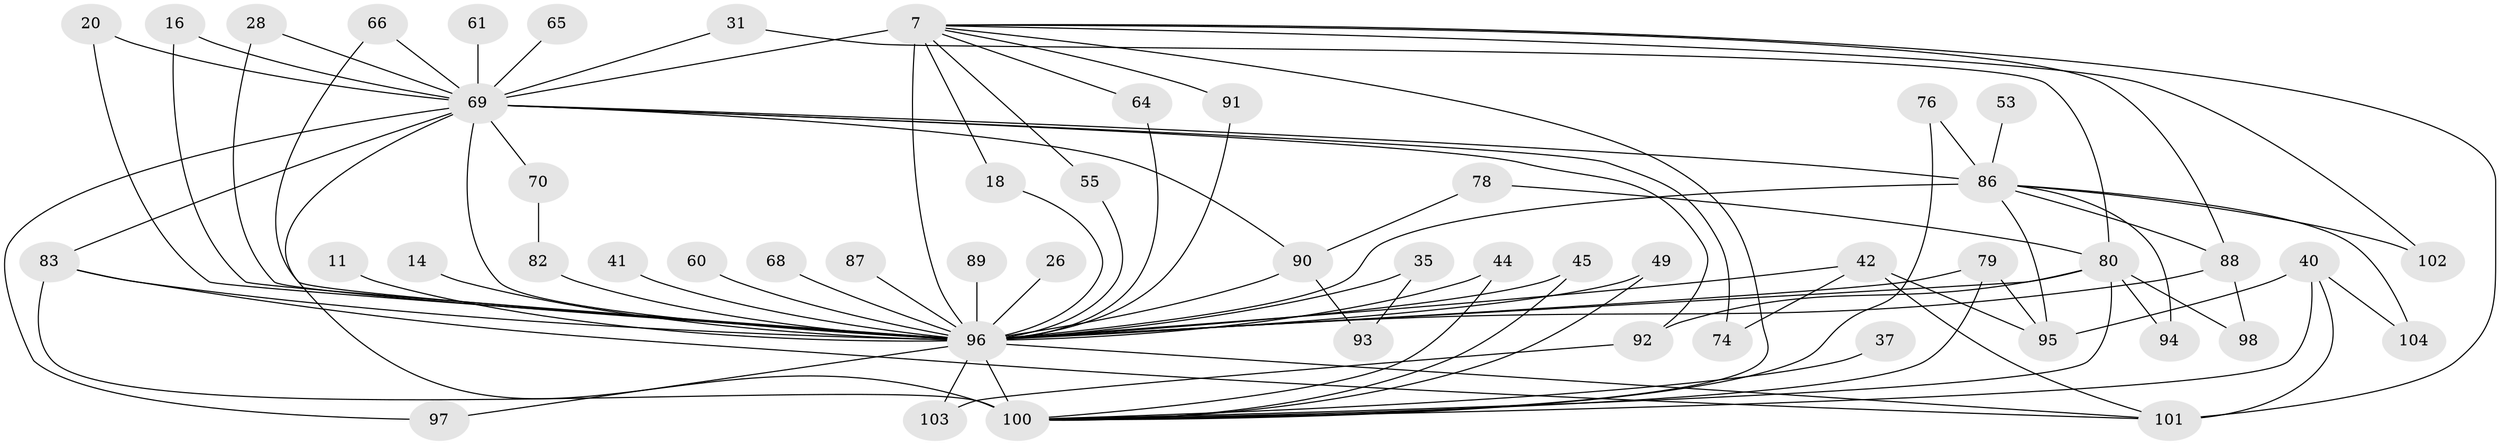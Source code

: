 // original degree distribution, {18: 0.009615384615384616, 22: 0.009615384615384616, 25: 0.009615384615384616, 23: 0.019230769230769232, 16: 0.009615384615384616, 27: 0.009615384615384616, 13: 0.009615384615384616, 19: 0.009615384615384616, 15: 0.009615384615384616, 2: 0.5480769230769231, 6: 0.038461538461538464, 4: 0.057692307692307696, 3: 0.18269230769230768, 11: 0.009615384615384616, 5: 0.0673076923076923}
// Generated by graph-tools (version 1.1) at 2025/46/03/04/25 21:46:20]
// undirected, 52 vertices, 93 edges
graph export_dot {
graph [start="1"]
  node [color=gray90,style=filled];
  7 [super="+5"];
  11;
  14;
  16;
  18;
  20;
  26;
  28;
  31;
  35;
  37;
  40 [super="+13"];
  41;
  42 [super="+33"];
  44;
  45;
  49;
  53;
  55;
  60;
  61 [super="+57"];
  64;
  65;
  66;
  68;
  69 [super="+56+51"];
  70;
  74;
  76;
  78;
  79 [super="+39"];
  80 [super="+67+23"];
  82;
  83 [super="+73"];
  86 [super="+71"];
  87 [super="+29"];
  88 [super="+58"];
  89;
  90 [super="+43+72+59"];
  91;
  92 [super="+85"];
  93;
  94;
  95 [super="+84"];
  96 [super="+24+30+77+6"];
  97;
  98;
  100 [super="+81+99"];
  101 [super="+52+54+63"];
  102;
  103 [super="+36"];
  104;
  7 -- 102;
  7 -- 64;
  7 -- 18;
  7 -- 91;
  7 -- 101 [weight=2];
  7 -- 55;
  7 -- 96 [weight=10];
  7 -- 100 [weight=4];
  7 -- 69 [weight=4];
  7 -- 88 [weight=2];
  11 -- 96 [weight=2];
  14 -- 96 [weight=3];
  16 -- 69;
  16 -- 96;
  18 -- 96;
  20 -- 69;
  20 -- 96;
  26 -- 96 [weight=2];
  28 -- 96;
  28 -- 69;
  31 -- 80;
  31 -- 69;
  35 -- 93;
  35 -- 96 [weight=2];
  37 -- 100 [weight=2];
  40 -- 104;
  40 -- 95;
  40 -- 100 [weight=3];
  40 -- 101;
  41 -- 96 [weight=2];
  42 -- 74;
  42 -- 96 [weight=3];
  42 -- 101;
  42 -- 95;
  44 -- 100;
  44 -- 96;
  45 -- 96;
  45 -- 100;
  49 -- 96;
  49 -- 100;
  53 -- 86;
  55 -- 96;
  60 -- 96 [weight=2];
  61 -- 69 [weight=3];
  64 -- 96;
  65 -- 69 [weight=2];
  66 -- 69;
  66 -- 96;
  68 -- 96;
  69 -- 96 [weight=13];
  69 -- 70 [weight=2];
  69 -- 74;
  69 -- 90 [weight=2];
  69 -- 92;
  69 -- 97;
  69 -- 100 [weight=5];
  69 -- 86 [weight=2];
  69 -- 83 [weight=2];
  70 -- 82;
  76 -- 100;
  76 -- 86;
  78 -- 80;
  78 -- 90;
  79 -- 96 [weight=3];
  79 -- 95;
  79 -- 100;
  80 -- 92;
  80 -- 96 [weight=6];
  80 -- 98;
  80 -- 94;
  80 -- 100;
  82 -- 96;
  83 -- 96;
  83 -- 101;
  83 -- 100;
  86 -- 96 [weight=5];
  86 -- 102;
  86 -- 104;
  86 -- 94;
  86 -- 95;
  86 -- 88;
  87 -- 96 [weight=3];
  88 -- 96;
  88 -- 98;
  89 -- 96 [weight=2];
  90 -- 93;
  90 -- 96 [weight=3];
  91 -- 96;
  92 -- 103;
  96 -- 100 [weight=13];
  96 -- 103 [weight=3];
  96 -- 97;
  96 -- 101;
}
